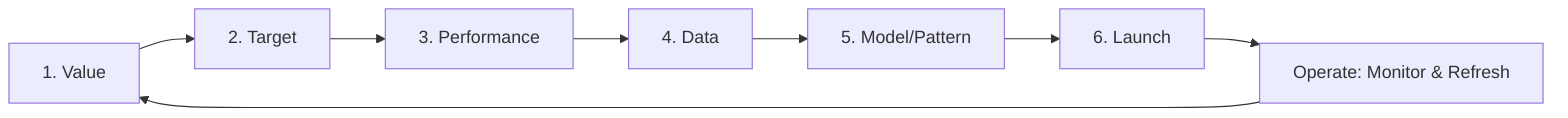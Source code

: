 flowchart LR
  A[1. Value] --> B[2. Target]
  B --> C[3. Performance]
  C --> D[4. Data]
  D --> E[5. Model/Pattern]
  E --> F[6. Launch]
  F --> G[Operate: Monitor & Refresh]
  G --> A